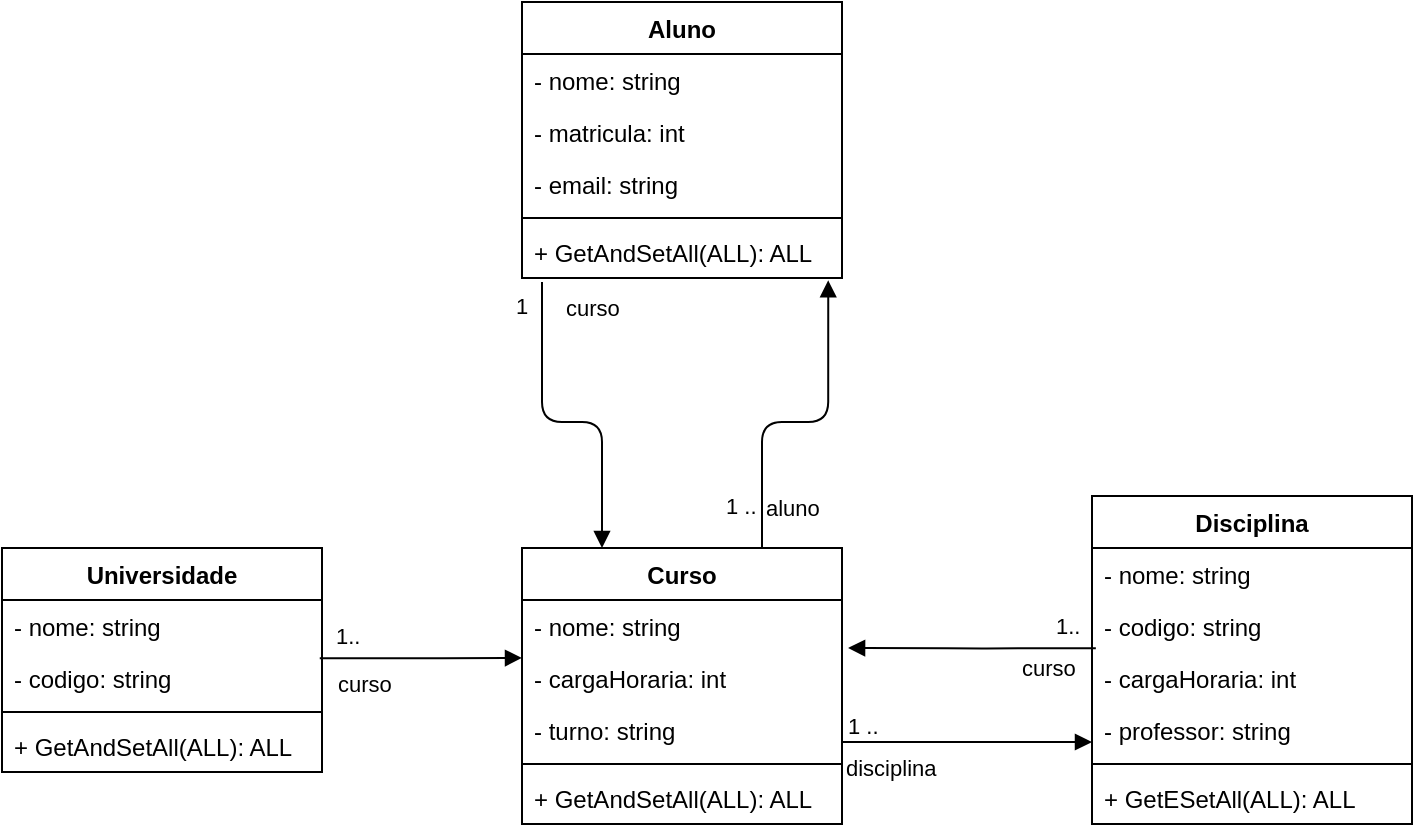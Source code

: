 <mxfile>
    <diagram id="UqYk8Bmigo1IYQlqKzhz" name="Página-1">
        <mxGraphModel dx="691" dy="436" grid="1" gridSize="10" guides="1" tooltips="1" connect="1" arrows="1" fold="1" page="1" pageScale="1" pageWidth="827" pageHeight="1169" math="0" shadow="0">
            <root>
                <mxCell id="0"/>
                <mxCell id="1" parent="0"/>
                <mxCell id="3" value="Aluno" style="swimlane;fontStyle=1;align=center;verticalAlign=top;childLayout=stackLayout;horizontal=1;startSize=26;horizontalStack=0;resizeParent=1;resizeParentMax=0;resizeLast=0;collapsible=1;marginBottom=0;" parent="1" vertex="1">
                    <mxGeometry x="321" y="330" width="160" height="138" as="geometry"/>
                </mxCell>
                <mxCell id="4" value="- nome: string" style="text;strokeColor=none;fillColor=none;align=left;verticalAlign=top;spacingLeft=4;spacingRight=4;overflow=hidden;rotatable=0;points=[[0,0.5],[1,0.5]];portConstraint=eastwest;" parent="3" vertex="1">
                    <mxGeometry y="26" width="160" height="26" as="geometry"/>
                </mxCell>
                <mxCell id="19" value="- matricula: int" style="text;strokeColor=none;fillColor=none;align=left;verticalAlign=top;spacingLeft=4;spacingRight=4;overflow=hidden;rotatable=0;points=[[0,0.5],[1,0.5]];portConstraint=eastwest;" parent="3" vertex="1">
                    <mxGeometry y="52" width="160" height="26" as="geometry"/>
                </mxCell>
                <mxCell id="20" value="- email: string" style="text;strokeColor=none;fillColor=none;align=left;verticalAlign=top;spacingLeft=4;spacingRight=4;overflow=hidden;rotatable=0;points=[[0,0.5],[1,0.5]];portConstraint=eastwest;" parent="3" vertex="1">
                    <mxGeometry y="78" width="160" height="26" as="geometry"/>
                </mxCell>
                <mxCell id="5" value="" style="line;strokeWidth=1;fillColor=none;align=left;verticalAlign=middle;spacingTop=-1;spacingLeft=3;spacingRight=3;rotatable=0;labelPosition=right;points=[];portConstraint=eastwest;strokeColor=inherit;" parent="3" vertex="1">
                    <mxGeometry y="104" width="160" height="8" as="geometry"/>
                </mxCell>
                <mxCell id="6" value="+ GetAndSetAll(ALL): ALL" style="text;strokeColor=none;fillColor=none;align=left;verticalAlign=top;spacingLeft=4;spacingRight=4;overflow=hidden;rotatable=0;points=[[0,0.5],[1,0.5]];portConstraint=eastwest;" parent="3" vertex="1">
                    <mxGeometry y="112" width="160" height="26" as="geometry"/>
                </mxCell>
                <mxCell id="7" value="Disciplina" style="swimlane;fontStyle=1;align=center;verticalAlign=top;childLayout=stackLayout;horizontal=1;startSize=26;horizontalStack=0;resizeParent=1;resizeParentMax=0;resizeLast=0;collapsible=1;marginBottom=0;" parent="1" vertex="1">
                    <mxGeometry x="606" y="577" width="160" height="164" as="geometry"/>
                </mxCell>
                <mxCell id="8" value="- nome: string" style="text;strokeColor=none;fillColor=none;align=left;verticalAlign=top;spacingLeft=4;spacingRight=4;overflow=hidden;rotatable=0;points=[[0,0.5],[1,0.5]];portConstraint=eastwest;" parent="7" vertex="1">
                    <mxGeometry y="26" width="160" height="26" as="geometry"/>
                </mxCell>
                <mxCell id="28" value="- codigo: string" style="text;strokeColor=none;fillColor=none;align=left;verticalAlign=top;spacingLeft=4;spacingRight=4;overflow=hidden;rotatable=0;points=[[0,0.5],[1,0.5]];portConstraint=eastwest;" parent="7" vertex="1">
                    <mxGeometry y="52" width="160" height="26" as="geometry"/>
                </mxCell>
                <mxCell id="31" value="- cargaHoraria: int" style="text;strokeColor=none;fillColor=none;align=left;verticalAlign=top;spacingLeft=4;spacingRight=4;overflow=hidden;rotatable=0;points=[[0,0.5],[1,0.5]];portConstraint=eastwest;" parent="7" vertex="1">
                    <mxGeometry y="78" width="160" height="26" as="geometry"/>
                </mxCell>
                <mxCell id="32" value="- professor: string" style="text;strokeColor=none;fillColor=none;align=left;verticalAlign=top;spacingLeft=4;spacingRight=4;overflow=hidden;rotatable=0;points=[[0,0.5],[1,0.5]];portConstraint=eastwest;" parent="7" vertex="1">
                    <mxGeometry y="104" width="160" height="26" as="geometry"/>
                </mxCell>
                <mxCell id="9" value="" style="line;strokeWidth=1;fillColor=none;align=left;verticalAlign=middle;spacingTop=-1;spacingLeft=3;spacingRight=3;rotatable=0;labelPosition=right;points=[];portConstraint=eastwest;strokeColor=inherit;" parent="7" vertex="1">
                    <mxGeometry y="130" width="160" height="8" as="geometry"/>
                </mxCell>
                <mxCell id="10" value="+ GetESetAll(ALL): ALL" style="text;strokeColor=none;fillColor=none;align=left;verticalAlign=top;spacingLeft=4;spacingRight=4;overflow=hidden;rotatable=0;points=[[0,0.5],[1,0.5]];portConstraint=eastwest;" parent="7" vertex="1">
                    <mxGeometry y="138" width="160" height="26" as="geometry"/>
                </mxCell>
                <mxCell id="11" value="Curso" style="swimlane;fontStyle=1;align=center;verticalAlign=top;childLayout=stackLayout;horizontal=1;startSize=26;horizontalStack=0;resizeParent=1;resizeParentMax=0;resizeLast=0;collapsible=1;marginBottom=0;" parent="1" vertex="1">
                    <mxGeometry x="321" y="603" width="160" height="138" as="geometry"/>
                </mxCell>
                <mxCell id="25" value="- nome: string" style="text;strokeColor=none;fillColor=none;align=left;verticalAlign=top;spacingLeft=4;spacingRight=4;overflow=hidden;rotatable=0;points=[[0,0.5],[1,0.5]];portConstraint=eastwest;" parent="11" vertex="1">
                    <mxGeometry y="26" width="160" height="26" as="geometry"/>
                </mxCell>
                <mxCell id="26" value="- cargaHoraria: int" style="text;strokeColor=none;fillColor=none;align=left;verticalAlign=top;spacingLeft=4;spacingRight=4;overflow=hidden;rotatable=0;points=[[0,0.5],[1,0.5]];portConstraint=eastwest;" parent="11" vertex="1">
                    <mxGeometry y="52" width="160" height="26" as="geometry"/>
                </mxCell>
                <mxCell id="27" value="- turno: string" style="text;strokeColor=none;fillColor=none;align=left;verticalAlign=top;spacingLeft=4;spacingRight=4;overflow=hidden;rotatable=0;points=[[0,0.5],[1,0.5]];portConstraint=eastwest;" parent="11" vertex="1">
                    <mxGeometry y="78" width="160" height="26" as="geometry"/>
                </mxCell>
                <mxCell id="13" value="" style="line;strokeWidth=1;fillColor=none;align=left;verticalAlign=middle;spacingTop=-1;spacingLeft=3;spacingRight=3;rotatable=0;labelPosition=right;points=[];portConstraint=eastwest;strokeColor=inherit;" parent="11" vertex="1">
                    <mxGeometry y="104" width="160" height="8" as="geometry"/>
                </mxCell>
                <mxCell id="14" value="+ GetAndSetAll(ALL): ALL" style="text;strokeColor=none;fillColor=none;align=left;verticalAlign=top;spacingLeft=4;spacingRight=4;overflow=hidden;rotatable=0;points=[[0,0.5],[1,0.5]];portConstraint=eastwest;" parent="11" vertex="1">
                    <mxGeometry y="112" width="160" height="26" as="geometry"/>
                </mxCell>
                <mxCell id="41" value="disciplina" style="endArrow=block;endFill=1;html=1;edgeStyle=orthogonalEdgeStyle;align=left;verticalAlign=top;exitX=1;exitY=0.731;exitDx=0;exitDy=0;exitPerimeter=0;" parent="1" source="27" edge="1">
                    <mxGeometry x="-1" relative="1" as="geometry">
                        <mxPoint x="501" y="700" as="sourcePoint"/>
                        <mxPoint x="606" y="700" as="targetPoint"/>
                    </mxGeometry>
                </mxCell>
                <mxCell id="42" value="1 .." style="edgeLabel;resizable=0;html=1;align=left;verticalAlign=bottom;" parent="41" connectable="0" vertex="1">
                    <mxGeometry x="-1" relative="1" as="geometry">
                        <mxPoint x="1" as="offset"/>
                    </mxGeometry>
                </mxCell>
                <mxCell id="46" value="curso" style="endArrow=block;endFill=1;html=1;edgeStyle=orthogonalEdgeStyle;align=left;verticalAlign=top;entryX=1.019;entryY=-0.077;entryDx=0;entryDy=0;exitX=0.012;exitY=-0.071;exitDx=0;exitDy=0;exitPerimeter=0;entryPerimeter=0;" parent="1" source="31" target="26" edge="1">
                    <mxGeometry x="-0.373" y="-3" relative="1" as="geometry">
                        <mxPoint x="576" y="655" as="sourcePoint"/>
                        <mxPoint x="856" y="680" as="targetPoint"/>
                        <mxPoint as="offset"/>
                    </mxGeometry>
                </mxCell>
                <mxCell id="47" value="1.." style="edgeLabel;resizable=0;html=1;align=left;verticalAlign=bottom;" parent="46" connectable="0" vertex="1">
                    <mxGeometry x="-1" relative="1" as="geometry">
                        <mxPoint x="-22" y="-3" as="offset"/>
                    </mxGeometry>
                </mxCell>
                <mxCell id="48" value="aluno" style="endArrow=block;endFill=1;html=1;edgeStyle=orthogonalEdgeStyle;align=left;verticalAlign=top;entryX=0.957;entryY=1.045;entryDx=0;entryDy=0;entryPerimeter=0;exitX=0.75;exitY=0;exitDx=0;exitDy=0;" parent="1" source="11" target="6" edge="1">
                    <mxGeometry x="-0.605" relative="1" as="geometry">
                        <mxPoint x="421" y="570" as="sourcePoint"/>
                        <mxPoint x="591" y="577" as="targetPoint"/>
                        <Array as="points">
                            <mxPoint x="441" y="540"/>
                            <mxPoint x="474" y="540"/>
                        </Array>
                        <mxPoint as="offset"/>
                    </mxGeometry>
                </mxCell>
                <mxCell id="49" value="1 .." style="edgeLabel;resizable=0;html=1;align=left;verticalAlign=bottom;" parent="48" connectable="0" vertex="1">
                    <mxGeometry x="-1" relative="1" as="geometry">
                        <mxPoint x="-20" y="-13" as="offset"/>
                    </mxGeometry>
                </mxCell>
                <mxCell id="52" value="curso" style="endArrow=block;endFill=1;html=1;edgeStyle=orthogonalEdgeStyle;align=left;verticalAlign=top;entryX=0.25;entryY=0;entryDx=0;entryDy=0;" parent="1" target="11" edge="1">
                    <mxGeometry x="-1" y="10" relative="1" as="geometry">
                        <mxPoint x="331" y="470" as="sourcePoint"/>
                        <mxPoint x="521" y="438.5" as="targetPoint"/>
                        <Array as="points">
                            <mxPoint x="331" y="540"/>
                            <mxPoint x="361" y="540"/>
                        </Array>
                        <mxPoint as="offset"/>
                    </mxGeometry>
                </mxCell>
                <mxCell id="53" value="1" style="edgeLabel;resizable=0;html=1;align=left;verticalAlign=bottom;" parent="52" connectable="0" vertex="1">
                    <mxGeometry x="-1" relative="1" as="geometry">
                        <mxPoint x="-15" y="20" as="offset"/>
                    </mxGeometry>
                </mxCell>
                <mxCell id="57" value="Universidade" style="swimlane;fontStyle=1;align=center;verticalAlign=top;childLayout=stackLayout;horizontal=1;startSize=26;horizontalStack=0;resizeParent=1;resizeParentMax=0;resizeLast=0;collapsible=1;marginBottom=0;" vertex="1" parent="1">
                    <mxGeometry x="61" y="603" width="160" height="112" as="geometry"/>
                </mxCell>
                <mxCell id="58" value="- nome: string" style="text;strokeColor=none;fillColor=none;align=left;verticalAlign=top;spacingLeft=4;spacingRight=4;overflow=hidden;rotatable=0;points=[[0,0.5],[1,0.5]];portConstraint=eastwest;" vertex="1" parent="57">
                    <mxGeometry y="26" width="160" height="26" as="geometry"/>
                </mxCell>
                <mxCell id="59" value="- codigo: string" style="text;strokeColor=none;fillColor=none;align=left;verticalAlign=top;spacingLeft=4;spacingRight=4;overflow=hidden;rotatable=0;points=[[0,0.5],[1,0.5]];portConstraint=eastwest;" vertex="1" parent="57">
                    <mxGeometry y="52" width="160" height="26" as="geometry"/>
                </mxCell>
                <mxCell id="62" value="" style="line;strokeWidth=1;fillColor=none;align=left;verticalAlign=middle;spacingTop=-1;spacingLeft=3;spacingRight=3;rotatable=0;labelPosition=right;points=[];portConstraint=eastwest;strokeColor=inherit;" vertex="1" parent="57">
                    <mxGeometry y="78" width="160" height="8" as="geometry"/>
                </mxCell>
                <mxCell id="63" value="+ GetAndSetAll(ALL): ALL" style="text;strokeColor=none;fillColor=none;align=left;verticalAlign=top;spacingLeft=4;spacingRight=4;overflow=hidden;rotatable=0;points=[[0,0.5],[1,0.5]];portConstraint=eastwest;" vertex="1" parent="57">
                    <mxGeometry y="86" width="160" height="26" as="geometry"/>
                </mxCell>
                <mxCell id="64" value="curso" style="endArrow=block;endFill=1;html=1;edgeStyle=orthogonalEdgeStyle;align=left;verticalAlign=top;exitX=0.993;exitY=0.118;exitDx=0;exitDy=0;exitPerimeter=0;entryX=0;entryY=0.115;entryDx=0;entryDy=0;entryPerimeter=0;" edge="1" parent="1" source="59" target="26">
                    <mxGeometry x="-0.854" relative="1" as="geometry">
                        <mxPoint x="321.0" y="798.154" as="sourcePoint"/>
                        <mxPoint x="311" y="658" as="targetPoint"/>
                        <mxPoint as="offset"/>
                    </mxGeometry>
                </mxCell>
                <mxCell id="65" value="1.." style="edgeLabel;resizable=0;html=1;align=left;verticalAlign=bottom;" connectable="0" vertex="1" parent="64">
                    <mxGeometry x="-1" relative="1" as="geometry">
                        <mxPoint x="6" y="-3" as="offset"/>
                    </mxGeometry>
                </mxCell>
            </root>
        </mxGraphModel>
    </diagram>
</mxfile>